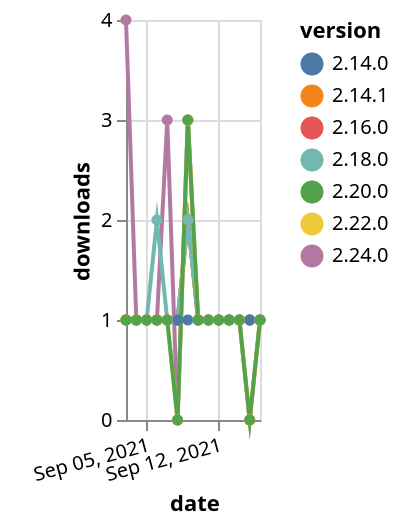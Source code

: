 {"$schema": "https://vega.github.io/schema/vega-lite/v5.json", "description": "A simple bar chart with embedded data.", "data": {"values": [{"date": "2021-09-03", "total": 193, "delta": 1, "version": "2.16.0"}, {"date": "2021-09-04", "total": 194, "delta": 1, "version": "2.16.0"}, {"date": "2021-09-05", "total": 195, "delta": 1, "version": "2.16.0"}, {"date": "2021-09-06", "total": 196, "delta": 1, "version": "2.16.0"}, {"date": "2021-09-07", "total": 197, "delta": 1, "version": "2.16.0"}, {"date": "2021-09-08", "total": 198, "delta": 1, "version": "2.16.0"}, {"date": "2021-09-09", "total": 200, "delta": 2, "version": "2.16.0"}, {"date": "2021-09-10", "total": 201, "delta": 1, "version": "2.16.0"}, {"date": "2021-09-11", "total": 202, "delta": 1, "version": "2.16.0"}, {"date": "2021-09-12", "total": 203, "delta": 1, "version": "2.16.0"}, {"date": "2021-09-13", "total": 204, "delta": 1, "version": "2.16.0"}, {"date": "2021-09-14", "total": 205, "delta": 1, "version": "2.16.0"}, {"date": "2021-09-15", "total": 206, "delta": 1, "version": "2.16.0"}, {"date": "2021-09-16", "total": 207, "delta": 1, "version": "2.16.0"}, {"date": "2021-09-03", "total": 176, "delta": 1, "version": "2.14.1"}, {"date": "2021-09-04", "total": 177, "delta": 1, "version": "2.14.1"}, {"date": "2021-09-05", "total": 178, "delta": 1, "version": "2.14.1"}, {"date": "2021-09-06", "total": 179, "delta": 1, "version": "2.14.1"}, {"date": "2021-09-07", "total": 180, "delta": 1, "version": "2.14.1"}, {"date": "2021-09-08", "total": 181, "delta": 1, "version": "2.14.1"}, {"date": "2021-09-09", "total": 183, "delta": 2, "version": "2.14.1"}, {"date": "2021-09-10", "total": 184, "delta": 1, "version": "2.14.1"}, {"date": "2021-09-11", "total": 185, "delta": 1, "version": "2.14.1"}, {"date": "2021-09-12", "total": 186, "delta": 1, "version": "2.14.1"}, {"date": "2021-09-13", "total": 187, "delta": 1, "version": "2.14.1"}, {"date": "2021-09-14", "total": 188, "delta": 1, "version": "2.14.1"}, {"date": "2021-09-15", "total": 189, "delta": 1, "version": "2.14.1"}, {"date": "2021-09-16", "total": 190, "delta": 1, "version": "2.14.1"}, {"date": "2021-09-03", "total": 129, "delta": 4, "version": "2.24.0"}, {"date": "2021-09-04", "total": 130, "delta": 1, "version": "2.24.0"}, {"date": "2021-09-05", "total": 131, "delta": 1, "version": "2.24.0"}, {"date": "2021-09-06", "total": 132, "delta": 1, "version": "2.24.0"}, {"date": "2021-09-07", "total": 135, "delta": 3, "version": "2.24.0"}, {"date": "2021-09-08", "total": 135, "delta": 0, "version": "2.24.0"}, {"date": "2021-09-09", "total": 138, "delta": 3, "version": "2.24.0"}, {"date": "2021-09-10", "total": 139, "delta": 1, "version": "2.24.0"}, {"date": "2021-09-11", "total": 140, "delta": 1, "version": "2.24.0"}, {"date": "2021-09-12", "total": 141, "delta": 1, "version": "2.24.0"}, {"date": "2021-09-13", "total": 142, "delta": 1, "version": "2.24.0"}, {"date": "2021-09-14", "total": 143, "delta": 1, "version": "2.24.0"}, {"date": "2021-09-15", "total": 143, "delta": 0, "version": "2.24.0"}, {"date": "2021-09-16", "total": 144, "delta": 1, "version": "2.24.0"}, {"date": "2021-09-03", "total": 209, "delta": 1, "version": "2.18.0"}, {"date": "2021-09-04", "total": 210, "delta": 1, "version": "2.18.0"}, {"date": "2021-09-05", "total": 211, "delta": 1, "version": "2.18.0"}, {"date": "2021-09-06", "total": 213, "delta": 2, "version": "2.18.0"}, {"date": "2021-09-07", "total": 214, "delta": 1, "version": "2.18.0"}, {"date": "2021-09-08", "total": 215, "delta": 1, "version": "2.18.0"}, {"date": "2021-09-09", "total": 217, "delta": 2, "version": "2.18.0"}, {"date": "2021-09-10", "total": 218, "delta": 1, "version": "2.18.0"}, {"date": "2021-09-11", "total": 219, "delta": 1, "version": "2.18.0"}, {"date": "2021-09-12", "total": 220, "delta": 1, "version": "2.18.0"}, {"date": "2021-09-13", "total": 221, "delta": 1, "version": "2.18.0"}, {"date": "2021-09-14", "total": 222, "delta": 1, "version": "2.18.0"}, {"date": "2021-09-15", "total": 223, "delta": 1, "version": "2.18.0"}, {"date": "2021-09-16", "total": 224, "delta": 1, "version": "2.18.0"}, {"date": "2021-09-03", "total": 262, "delta": 1, "version": "2.14.0"}, {"date": "2021-09-04", "total": 263, "delta": 1, "version": "2.14.0"}, {"date": "2021-09-05", "total": 264, "delta": 1, "version": "2.14.0"}, {"date": "2021-09-06", "total": 265, "delta": 1, "version": "2.14.0"}, {"date": "2021-09-07", "total": 266, "delta": 1, "version": "2.14.0"}, {"date": "2021-09-08", "total": 267, "delta": 1, "version": "2.14.0"}, {"date": "2021-09-09", "total": 268, "delta": 1, "version": "2.14.0"}, {"date": "2021-09-10", "total": 269, "delta": 1, "version": "2.14.0"}, {"date": "2021-09-11", "total": 270, "delta": 1, "version": "2.14.0"}, {"date": "2021-09-12", "total": 271, "delta": 1, "version": "2.14.0"}, {"date": "2021-09-13", "total": 272, "delta": 1, "version": "2.14.0"}, {"date": "2021-09-14", "total": 273, "delta": 1, "version": "2.14.0"}, {"date": "2021-09-15", "total": 274, "delta": 1, "version": "2.14.0"}, {"date": "2021-09-16", "total": 275, "delta": 1, "version": "2.14.0"}, {"date": "2021-09-03", "total": 195, "delta": 1, "version": "2.22.0"}, {"date": "2021-09-04", "total": 196, "delta": 1, "version": "2.22.0"}, {"date": "2021-09-05", "total": 197, "delta": 1, "version": "2.22.0"}, {"date": "2021-09-06", "total": 198, "delta": 1, "version": "2.22.0"}, {"date": "2021-09-07", "total": 199, "delta": 1, "version": "2.22.0"}, {"date": "2021-09-08", "total": 199, "delta": 0, "version": "2.22.0"}, {"date": "2021-09-09", "total": 202, "delta": 3, "version": "2.22.0"}, {"date": "2021-09-10", "total": 203, "delta": 1, "version": "2.22.0"}, {"date": "2021-09-11", "total": 204, "delta": 1, "version": "2.22.0"}, {"date": "2021-09-12", "total": 205, "delta": 1, "version": "2.22.0"}, {"date": "2021-09-13", "total": 206, "delta": 1, "version": "2.22.0"}, {"date": "2021-09-14", "total": 207, "delta": 1, "version": "2.22.0"}, {"date": "2021-09-15", "total": 207, "delta": 0, "version": "2.22.0"}, {"date": "2021-09-16", "total": 208, "delta": 1, "version": "2.22.0"}, {"date": "2021-09-03", "total": 211, "delta": 1, "version": "2.20.0"}, {"date": "2021-09-04", "total": 212, "delta": 1, "version": "2.20.0"}, {"date": "2021-09-05", "total": 213, "delta": 1, "version": "2.20.0"}, {"date": "2021-09-06", "total": 214, "delta": 1, "version": "2.20.0"}, {"date": "2021-09-07", "total": 215, "delta": 1, "version": "2.20.0"}, {"date": "2021-09-08", "total": 215, "delta": 0, "version": "2.20.0"}, {"date": "2021-09-09", "total": 218, "delta": 3, "version": "2.20.0"}, {"date": "2021-09-10", "total": 219, "delta": 1, "version": "2.20.0"}, {"date": "2021-09-11", "total": 220, "delta": 1, "version": "2.20.0"}, {"date": "2021-09-12", "total": 221, "delta": 1, "version": "2.20.0"}, {"date": "2021-09-13", "total": 222, "delta": 1, "version": "2.20.0"}, {"date": "2021-09-14", "total": 223, "delta": 1, "version": "2.20.0"}, {"date": "2021-09-15", "total": 223, "delta": 0, "version": "2.20.0"}, {"date": "2021-09-16", "total": 224, "delta": 1, "version": "2.20.0"}]}, "width": "container", "mark": {"type": "line", "point": {"filled": true}}, "encoding": {"x": {"field": "date", "type": "temporal", "timeUnit": "yearmonthdate", "title": "date", "axis": {"labelAngle": -15}}, "y": {"field": "delta", "type": "quantitative", "title": "downloads"}, "color": {"field": "version", "type": "nominal"}, "tooltip": {"field": "delta"}}}